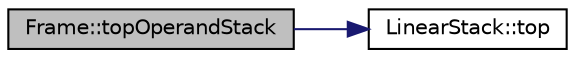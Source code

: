 digraph "Frame::topOperandStack"
{
 // LATEX_PDF_SIZE
  edge [fontname="Helvetica",fontsize="10",labelfontname="Helvetica",labelfontsize="10"];
  node [fontname="Helvetica",fontsize="10",shape=record];
  rankdir="LR";
  Node1 [label="Frame::topOperandStack",height=0.2,width=0.4,color="black", fillcolor="grey75", style="filled", fontcolor="black",tooltip=" "];
  Node1 -> Node2 [color="midnightblue",fontsize="10",style="solid",fontname="Helvetica"];
  Node2 [label="LinearStack::top",height=0.2,width=0.4,color="black", fillcolor="white", style="filled",URL="$class_linear_stack.html#ad68476dbea1871261e4f4e678d72550e",tooltip=" "];
}

